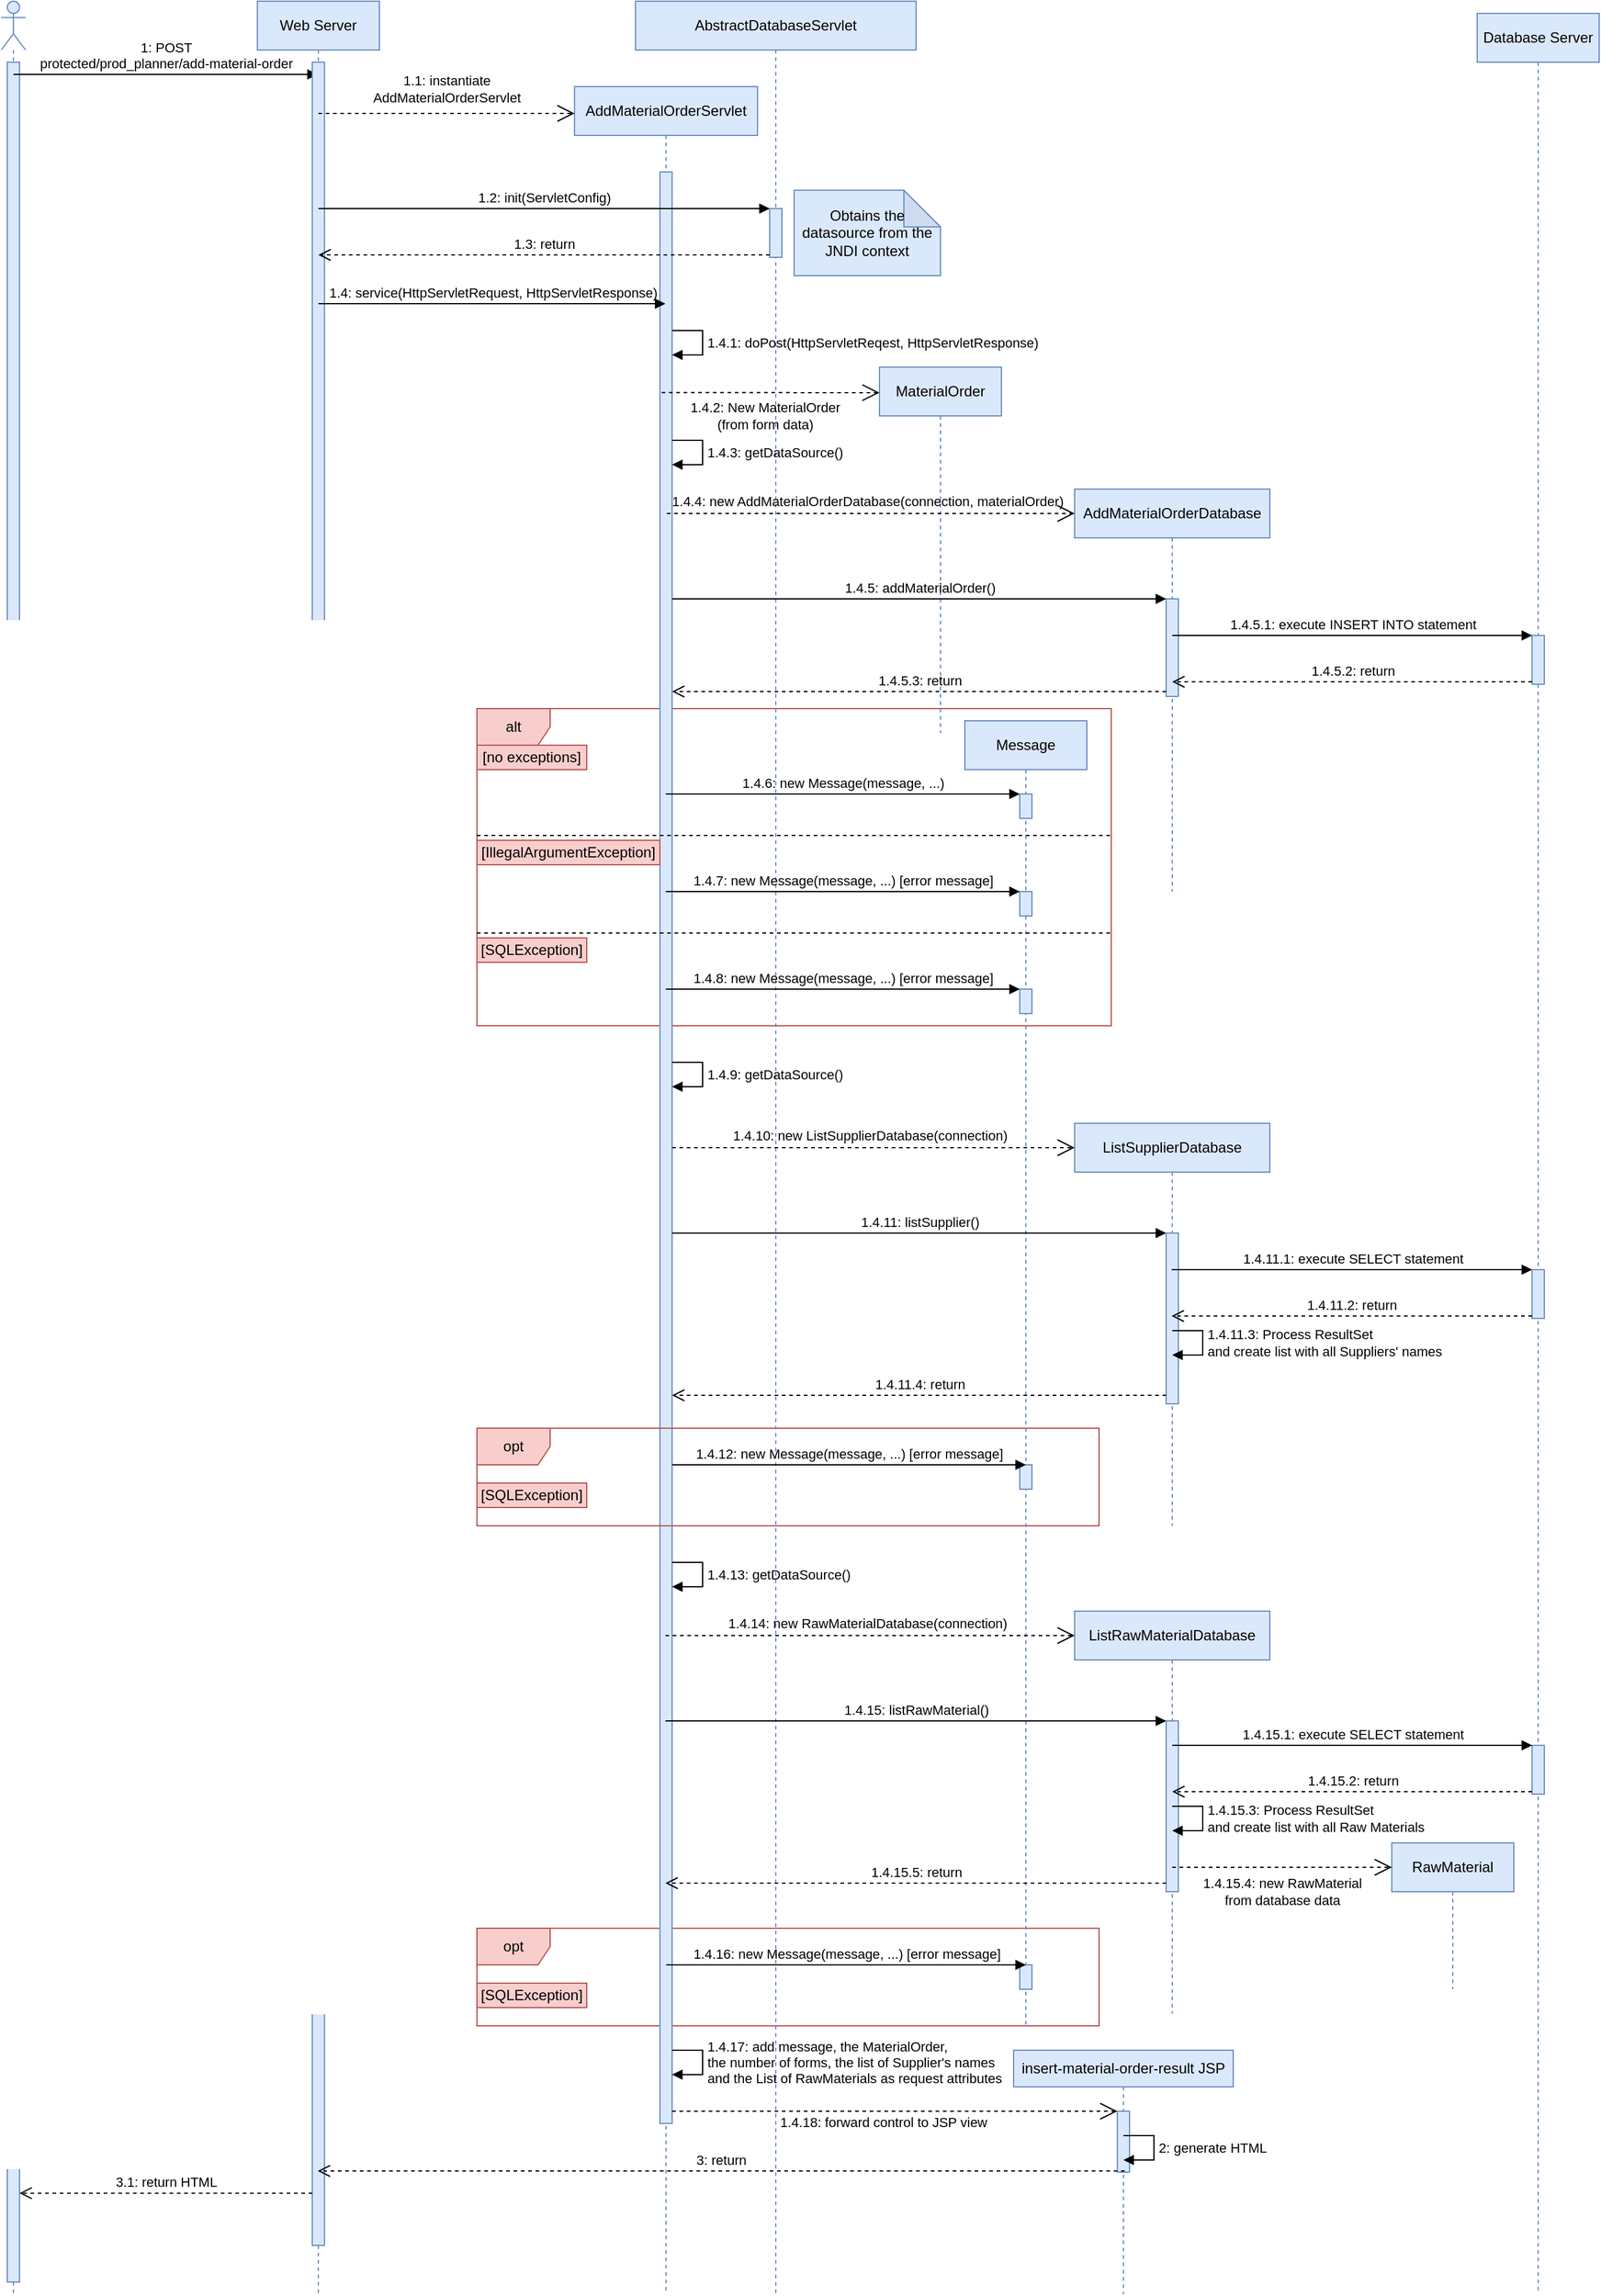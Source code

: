 <mxfile version="14.6.5" type="device"><diagram name="Page-1" id="13e1069c-82ec-6db2-03f1-153e76fe0fe0"><mxGraphModel dx="1185" dy="635" grid="1" gridSize="10" guides="1" tooltips="1" connect="1" arrows="1" fold="1" page="1" pageScale="1" pageWidth="1100" pageHeight="850" background="#ffffff" math="0" shadow="0"><root><mxCell id="0"/><mxCell id="1" parent="0"/><mxCell id="5KssSixdmaf8bSzgaWMH-87" value="opt" style="shape=umlFrame;whiteSpace=wrap;html=1;fillColor=#f8cecc;strokeColor=#b85450;" parent="1" vertex="1"><mxGeometry x="420" y="1620" width="510" height="80" as="geometry"/></mxCell><mxCell id="5KssSixdmaf8bSzgaWMH-41" value="alt" style="shape=umlFrame;whiteSpace=wrap;html=1;fillColor=#f8cecc;strokeColor=#b85450;" parent="1" vertex="1"><mxGeometry x="420" y="620" width="520" height="260" as="geometry"/></mxCell><mxCell id="5KssSixdmaf8bSzgaWMH-1" value="" style="shape=umlLifeline;participant=umlActor;perimeter=lifelinePerimeter;whiteSpace=wrap;html=1;container=1;collapsible=0;recursiveResize=0;verticalAlign=top;spacingTop=36;outlineConnect=0;fillColor=#dae8fc;strokeColor=#6c8ebf;" parent="1" vertex="1"><mxGeometry x="30" y="40" width="20" height="1880" as="geometry"/></mxCell><mxCell id="5KssSixdmaf8bSzgaWMH-6" value="" style="html=1;points=[];perimeter=orthogonalPerimeter;fillColor=#dae8fc;strokeColor=#6c8ebf;" parent="5KssSixdmaf8bSzgaWMH-1" vertex="1"><mxGeometry x="5" y="50" width="10" height="1820" as="geometry"/></mxCell><mxCell id="5KssSixdmaf8bSzgaWMH-7" value="1: POST &lt;br&gt;protected/prod_planner/add-material-order" style="html=1;verticalAlign=bottom;endArrow=block;labelBackgroundColor=none;" parent="5KssSixdmaf8bSzgaWMH-1" target="5KssSixdmaf8bSzgaWMH-2" edge="1"><mxGeometry width="80" relative="1" as="geometry"><mxPoint x="10" y="60" as="sourcePoint"/><mxPoint x="90" y="60" as="targetPoint"/></mxGeometry></mxCell><mxCell id="5KssSixdmaf8bSzgaWMH-4" value="Database Server" style="shape=umlLifeline;perimeter=lifelinePerimeter;whiteSpace=wrap;html=1;container=1;collapsible=0;recursiveResize=0;outlineConnect=0;fillColor=#dae8fc;strokeColor=#6c8ebf;" parent="1" vertex="1"><mxGeometry x="1240" y="50" width="100" height="1870" as="geometry"/></mxCell><mxCell id="5KssSixdmaf8bSzgaWMH-34" value="" style="html=1;points=[];perimeter=orthogonalPerimeter;fillColor=#dae8fc;strokeColor=#6c8ebf;" parent="5KssSixdmaf8bSzgaWMH-4" vertex="1"><mxGeometry x="45" y="510" width="10" height="40" as="geometry"/></mxCell><mxCell id="5KssSixdmaf8bSzgaWMH-64" value="" style="html=1;points=[];perimeter=orthogonalPerimeter;fillColor=#dae8fc;strokeColor=#6c8ebf;" parent="5KssSixdmaf8bSzgaWMH-4" vertex="1"><mxGeometry x="45" y="1030" width="10" height="40" as="geometry"/></mxCell><mxCell id="5KssSixdmaf8bSzgaWMH-82" value="" style="html=1;points=[];perimeter=orthogonalPerimeter;fillColor=#dae8fc;strokeColor=#6c8ebf;" parent="5KssSixdmaf8bSzgaWMH-4" vertex="1"><mxGeometry x="45" y="1420" width="10" height="40" as="geometry"/></mxCell><mxCell id="5KssSixdmaf8bSzgaWMH-5" value="AddMaterialOrderServlet" style="shape=umlLifeline;perimeter=lifelinePerimeter;whiteSpace=wrap;html=1;container=1;collapsible=0;recursiveResize=0;outlineConnect=0;fillColor=#dae8fc;strokeColor=#6c8ebf;" parent="1" vertex="1"><mxGeometry x="500" y="110" width="150" height="1810" as="geometry"/></mxCell><mxCell id="5KssSixdmaf8bSzgaWMH-15" value="" style="html=1;points=[];perimeter=orthogonalPerimeter;fillColor=#dae8fc;strokeColor=#6c8ebf;" parent="5KssSixdmaf8bSzgaWMH-5" vertex="1"><mxGeometry x="70" y="70" width="10" height="1600" as="geometry"/></mxCell><mxCell id="5KssSixdmaf8bSzgaWMH-73" value="opt" style="shape=umlFrame;whiteSpace=wrap;html=1;fillColor=#f8cecc;strokeColor=#b85450;" parent="5KssSixdmaf8bSzgaWMH-5" vertex="1"><mxGeometry x="-80" y="1100" width="510" height="80" as="geometry"/></mxCell><mxCell id="5KssSixdmaf8bSzgaWMH-75" value="[SQLException]" style="text;html=1;strokeColor=#b85450;fillColor=#f8cecc;align=center;verticalAlign=middle;whiteSpace=wrap;rounded=0;" parent="5KssSixdmaf8bSzgaWMH-5" vertex="1"><mxGeometry x="-80" y="1145" width="90" height="20" as="geometry"/></mxCell><mxCell id="5KssSixdmaf8bSzgaWMH-2" value="Web Server" style="shape=umlLifeline;perimeter=lifelinePerimeter;whiteSpace=wrap;html=1;container=1;collapsible=0;recursiveResize=0;outlineConnect=0;fillColor=#dae8fc;strokeColor=#6c8ebf;" parent="1" vertex="1"><mxGeometry x="240" y="40" width="100" height="1880" as="geometry"/></mxCell><mxCell id="5KssSixdmaf8bSzgaWMH-8" value="" style="html=1;points=[];perimeter=orthogonalPerimeter;fillColor=#dae8fc;strokeColor=#6c8ebf;" parent="5KssSixdmaf8bSzgaWMH-2" vertex="1"><mxGeometry x="45" y="50" width="10" height="1790" as="geometry"/></mxCell><mxCell id="5KssSixdmaf8bSzgaWMH-16" value="1.4: service(HttpServletRequest, HttpServletResponse)" style="html=1;verticalAlign=bottom;endArrow=block;labelBackgroundColor=none;" parent="5KssSixdmaf8bSzgaWMH-2" edge="1"><mxGeometry width="80" relative="1" as="geometry"><mxPoint x="50" y="248" as="sourcePoint"/><mxPoint x="334.5" y="248" as="targetPoint"/></mxGeometry></mxCell><mxCell id="5KssSixdmaf8bSzgaWMH-9" value="AbstractDatabaseServlet" style="shape=umlLifeline;perimeter=lifelinePerimeter;whiteSpace=wrap;html=1;container=1;collapsible=0;recursiveResize=0;outlineConnect=0;fillColor=#dae8fc;strokeColor=#6c8ebf;" parent="1" vertex="1"><mxGeometry x="550" y="40" width="230" height="1880" as="geometry"/></mxCell><mxCell id="5KssSixdmaf8bSzgaWMH-11" value="" style="html=1;points=[];perimeter=orthogonalPerimeter;fillColor=#dae8fc;strokeColor=#6c8ebf;" parent="5KssSixdmaf8bSzgaWMH-9" vertex="1"><mxGeometry x="110" y="170" width="10" height="40" as="geometry"/></mxCell><mxCell id="5KssSixdmaf8bSzgaWMH-14" value="Obtains the datasource from the JNDI context" style="shape=note;whiteSpace=wrap;html=1;backgroundOutline=1;darkOpacity=0.05;fillColor=#dae8fc;strokeColor=#6c8ebf;" parent="5KssSixdmaf8bSzgaWMH-9" vertex="1"><mxGeometry x="130" y="155" width="120" height="70" as="geometry"/></mxCell><mxCell id="5KssSixdmaf8bSzgaWMH-18" value="1.4.1: doPost(HttpServletReqest, HttpServletResponse)" style="edgeStyle=orthogonalEdgeStyle;html=1;align=left;spacingLeft=2;endArrow=block;rounded=0;entryX=1;entryY=0;labelBackgroundColor=none;" parent="5KssSixdmaf8bSzgaWMH-9" edge="1"><mxGeometry relative="1" as="geometry"><mxPoint x="30" y="270" as="sourcePoint"/><Array as="points"><mxPoint x="55" y="270"/></Array><mxPoint x="30" y="290" as="targetPoint"/></mxGeometry></mxCell><mxCell id="5KssSixdmaf8bSzgaWMH-12" value="1.2: init(ServletConfig)" style="html=1;verticalAlign=bottom;endArrow=block;entryX=0;entryY=0;labelBackgroundColor=none;" parent="1" source="5KssSixdmaf8bSzgaWMH-2" target="5KssSixdmaf8bSzgaWMH-11" edge="1"><mxGeometry relative="1" as="geometry"><mxPoint x="575" y="190" as="sourcePoint"/></mxGeometry></mxCell><mxCell id="5KssSixdmaf8bSzgaWMH-13" value="1.3: return" style="html=1;verticalAlign=bottom;endArrow=open;dashed=1;endSize=8;exitX=0;exitY=0.95;labelBackgroundColor=none;" parent="1" source="5KssSixdmaf8bSzgaWMH-11" target="5KssSixdmaf8bSzgaWMH-2" edge="1"><mxGeometry relative="1" as="geometry"><mxPoint x="575" y="266" as="targetPoint"/></mxGeometry></mxCell><mxCell id="5KssSixdmaf8bSzgaWMH-19" value="MaterialOrder" style="shape=umlLifeline;perimeter=lifelinePerimeter;whiteSpace=wrap;html=1;container=1;collapsible=0;recursiveResize=0;outlineConnect=0;fillColor=#dae8fc;strokeColor=#6c8ebf;" parent="1" vertex="1"><mxGeometry x="750" y="340" width="100" height="300" as="geometry"/></mxCell><mxCell id="5KssSixdmaf8bSzgaWMH-10" value="1.1: instantiate&lt;br&gt;AddMaterialOrderServlet" style="endArrow=open;endSize=12;dashed=1;html=1;movable=0;resizable=0;rotatable=0;deletable=0;editable=0;connectable=0;labelBackgroundColor=none;" parent="1" source="5KssSixdmaf8bSzgaWMH-2" edge="1"><mxGeometry y="20" width="160" relative="1" as="geometry"><mxPoint x="330" y="132" as="sourcePoint"/><mxPoint x="500" y="132" as="targetPoint"/><mxPoint as="offset"/></mxGeometry></mxCell><mxCell id="5KssSixdmaf8bSzgaWMH-25" value="1.4.2: New MaterialOrder&lt;br&gt;(from form data)" style="endArrow=open;endSize=12;dashed=1;html=1;exitX=0.14;exitY=0.424;exitDx=0;exitDy=0;exitPerimeter=0;labelBackgroundColor=none;" parent="1" edge="1"><mxGeometry x="-0.054" y="-19" width="160" relative="1" as="geometry"><mxPoint x="571.4" y="360.84" as="sourcePoint"/><mxPoint x="750" y="361" as="targetPoint"/><mxPoint as="offset"/></mxGeometry></mxCell><mxCell id="5KssSixdmaf8bSzgaWMH-26" value="1.4.3: getDataSource()" style="edgeStyle=orthogonalEdgeStyle;html=1;align=left;spacingLeft=2;endArrow=block;rounded=0;entryX=1;entryY=0;labelBackgroundColor=none;" parent="1" edge="1"><mxGeometry relative="1" as="geometry"><mxPoint x="580" y="400" as="sourcePoint"/><Array as="points"><mxPoint x="605" y="400"/></Array><mxPoint x="580" y="420" as="targetPoint"/></mxGeometry></mxCell><mxCell id="5KssSixdmaf8bSzgaWMH-27" value="AddMaterialOrderDatabase" style="shape=umlLifeline;perimeter=lifelinePerimeter;whiteSpace=wrap;html=1;container=1;collapsible=0;recursiveResize=0;outlineConnect=0;fillColor=#dae8fc;strokeColor=#6c8ebf;" parent="1" vertex="1"><mxGeometry x="910" y="440" width="160" height="330" as="geometry"/></mxCell><mxCell id="5KssSixdmaf8bSzgaWMH-31" value="" style="html=1;points=[];perimeter=orthogonalPerimeter;fillColor=#dae8fc;strokeColor=#6c8ebf;" parent="5KssSixdmaf8bSzgaWMH-27" vertex="1"><mxGeometry x="75" y="90" width="10" height="80" as="geometry"/></mxCell><mxCell id="5KssSixdmaf8bSzgaWMH-28" value="1.4.4: new AddMaterialOrderDatabase(connection, materialOrder)" style="endArrow=open;endSize=12;dashed=1;html=1;exitX=0.14;exitY=0.424;exitDx=0;exitDy=0;exitPerimeter=0;labelBackgroundColor=none;" parent="1" edge="1"><mxGeometry x="-0.017" y="10" width="160" relative="1" as="geometry"><mxPoint x="575.7" y="460.0" as="sourcePoint"/><mxPoint x="910" y="460" as="targetPoint"/><mxPoint as="offset"/></mxGeometry></mxCell><mxCell id="5KssSixdmaf8bSzgaWMH-32" value="1.4.5: addMaterialOrder()" style="html=1;verticalAlign=bottom;endArrow=block;entryX=0;entryY=0;labelBackgroundColor=none;" parent="1" source="5KssSixdmaf8bSzgaWMH-15" target="5KssSixdmaf8bSzgaWMH-31" edge="1"><mxGeometry relative="1" as="geometry"><mxPoint x="915" y="530" as="sourcePoint"/></mxGeometry></mxCell><mxCell id="5KssSixdmaf8bSzgaWMH-33" value="1.4.5.3: return" style="html=1;verticalAlign=bottom;endArrow=open;dashed=1;endSize=8;exitX=0;exitY=0.95;labelBackgroundColor=none;" parent="1" source="5KssSixdmaf8bSzgaWMH-31" target="5KssSixdmaf8bSzgaWMH-15" edge="1"><mxGeometry relative="1" as="geometry"><mxPoint x="915" y="606" as="targetPoint"/></mxGeometry></mxCell><mxCell id="5KssSixdmaf8bSzgaWMH-35" value="1.4.5.1: execute INSERT INTO statement" style="html=1;verticalAlign=bottom;endArrow=block;entryX=0;entryY=0;labelBackgroundColor=none;" parent="1" source="5KssSixdmaf8bSzgaWMH-27" target="5KssSixdmaf8bSzgaWMH-34" edge="1"><mxGeometry relative="1" as="geometry"><mxPoint x="1445" y="550" as="sourcePoint"/></mxGeometry></mxCell><mxCell id="5KssSixdmaf8bSzgaWMH-36" value="1.4.5.2: return" style="html=1;verticalAlign=bottom;endArrow=open;dashed=1;endSize=8;exitX=0;exitY=0.95;labelBackgroundColor=none;" parent="1" source="5KssSixdmaf8bSzgaWMH-34" target="5KssSixdmaf8bSzgaWMH-27" edge="1"><mxGeometry relative="1" as="geometry"><mxPoint x="1445" y="626" as="targetPoint"/></mxGeometry></mxCell><mxCell id="5KssSixdmaf8bSzgaWMH-39" value="Message" style="shape=umlLifeline;perimeter=lifelinePerimeter;whiteSpace=wrap;html=1;container=1;collapsible=0;recursiveResize=0;outlineConnect=0;fillColor=#dae8fc;strokeColor=#6c8ebf;" parent="1" vertex="1"><mxGeometry x="820" y="630" width="100" height="1070" as="geometry"/></mxCell><mxCell id="5KssSixdmaf8bSzgaWMH-44" value="" style="html=1;points=[];perimeter=orthogonalPerimeter;fillColor=#dae8fc;strokeColor=#6c8ebf;" parent="5KssSixdmaf8bSzgaWMH-39" vertex="1"><mxGeometry x="45" y="60" width="10" height="20" as="geometry"/></mxCell><mxCell id="5KssSixdmaf8bSzgaWMH-47" value="" style="html=1;points=[];perimeter=orthogonalPerimeter;fillColor=#dae8fc;strokeColor=#6c8ebf;" parent="5KssSixdmaf8bSzgaWMH-39" vertex="1"><mxGeometry x="45" y="140" width="10" height="20" as="geometry"/></mxCell><mxCell id="5KssSixdmaf8bSzgaWMH-50" value="" style="html=1;points=[];perimeter=orthogonalPerimeter;fillColor=#dae8fc;strokeColor=#6c8ebf;" parent="5KssSixdmaf8bSzgaWMH-39" vertex="1"><mxGeometry x="45" y="220" width="10" height="20" as="geometry"/></mxCell><mxCell id="5KssSixdmaf8bSzgaWMH-70" value="" style="html=1;points=[];perimeter=orthogonalPerimeter;fillColor=#dae8fc;strokeColor=#6c8ebf;" parent="5KssSixdmaf8bSzgaWMH-39" vertex="1"><mxGeometry x="45" y="610" width="10" height="20" as="geometry"/></mxCell><mxCell id="5KssSixdmaf8bSzgaWMH-71" value="" style="html=1;points=[];perimeter=orthogonalPerimeter;fillColor=#dae8fc;strokeColor=#6c8ebf;" parent="5KssSixdmaf8bSzgaWMH-39" vertex="1"><mxGeometry x="45" y="1020" width="10" height="20" as="geometry"/></mxCell><mxCell id="5KssSixdmaf8bSzgaWMH-72" value="1.4.16: new Message(message, ...) [error message]" style="html=1;verticalAlign=bottom;endArrow=block;labelBackgroundColor=none;" parent="5KssSixdmaf8bSzgaWMH-39" edge="1"><mxGeometry relative="1" as="geometry"><mxPoint x="-244.833" y="1020" as="sourcePoint"/><mxPoint x="50" y="1020" as="targetPoint"/></mxGeometry></mxCell><mxCell id="5KssSixdmaf8bSzgaWMH-43" value="[no exceptions]" style="text;html=1;strokeColor=#b85450;fillColor=#f8cecc;align=center;verticalAlign=middle;whiteSpace=wrap;rounded=0;" parent="1" vertex="1"><mxGeometry x="420" y="650" width="90" height="20" as="geometry"/></mxCell><mxCell id="5KssSixdmaf8bSzgaWMH-45" value="1.4.6: new Message(message, ...)" style="html=1;verticalAlign=bottom;endArrow=block;entryX=0;entryY=0;labelBackgroundColor=none;" parent="1" target="5KssSixdmaf8bSzgaWMH-44" edge="1"><mxGeometry relative="1" as="geometry"><mxPoint x="574.81" y="690" as="sourcePoint"/></mxGeometry></mxCell><mxCell id="5KssSixdmaf8bSzgaWMH-48" value="1.4.7: new Message(message, ...) [error message]" style="html=1;verticalAlign=bottom;endArrow=block;entryX=0;entryY=0;labelBackgroundColor=none;" parent="1" target="5KssSixdmaf8bSzgaWMH-47" edge="1"><mxGeometry relative="1" as="geometry"><mxPoint x="574.81" y="770" as="sourcePoint"/></mxGeometry></mxCell><mxCell id="5KssSixdmaf8bSzgaWMH-51" value="1.4.8: new Message(message, ...) [error message]" style="html=1;verticalAlign=bottom;endArrow=block;entryX=0;entryY=0;labelBackgroundColor=none;" parent="1" target="5KssSixdmaf8bSzgaWMH-50" edge="1"><mxGeometry relative="1" as="geometry"><mxPoint x="574.81" y="850" as="sourcePoint"/></mxGeometry></mxCell><mxCell id="5KssSixdmaf8bSzgaWMH-52" value="[IllegalArgumentException]" style="text;html=1;strokeColor=#b85450;fillColor=#f8cecc;align=center;verticalAlign=middle;whiteSpace=wrap;rounded=0;" parent="1" vertex="1"><mxGeometry x="420" y="728" width="150" height="20" as="geometry"/></mxCell><mxCell id="5KssSixdmaf8bSzgaWMH-54" value="" style="line;strokeWidth=1;fillColor=none;align=left;verticalAlign=middle;spacingTop=-1;spacingLeft=3;spacingRight=3;rotatable=0;labelPosition=right;points=[];portConstraint=eastwest;dashed=1;" parent="1" vertex="1"><mxGeometry x="420" y="720" width="520" height="8" as="geometry"/></mxCell><mxCell id="5KssSixdmaf8bSzgaWMH-55" value="" style="line;strokeWidth=1;fillColor=none;align=left;verticalAlign=middle;spacingTop=-1;spacingLeft=3;spacingRight=3;rotatable=0;labelPosition=right;points=[];portConstraint=eastwest;dashed=1;" parent="1" vertex="1"><mxGeometry x="420" y="800" width="520" height="8" as="geometry"/></mxCell><mxCell id="5KssSixdmaf8bSzgaWMH-56" value="[SQLException]" style="text;html=1;strokeColor=#b85450;fillColor=#f8cecc;align=center;verticalAlign=middle;whiteSpace=wrap;rounded=0;" parent="1" vertex="1"><mxGeometry x="420" y="808" width="90" height="20" as="geometry"/></mxCell><mxCell id="5KssSixdmaf8bSzgaWMH-59" value="ListSupplierDatabase" style="shape=umlLifeline;perimeter=lifelinePerimeter;whiteSpace=wrap;html=1;container=1;collapsible=0;recursiveResize=0;outlineConnect=0;fillColor=#dae8fc;strokeColor=#6c8ebf;" parent="1" vertex="1"><mxGeometry x="910" y="960" width="160" height="330" as="geometry"/></mxCell><mxCell id="5KssSixdmaf8bSzgaWMH-60" value="" style="html=1;points=[];perimeter=orthogonalPerimeter;fillColor=#dae8fc;strokeColor=#6c8ebf;" parent="5KssSixdmaf8bSzgaWMH-59" vertex="1"><mxGeometry x="75" y="90" width="10" height="140" as="geometry"/></mxCell><mxCell id="5KssSixdmaf8bSzgaWMH-61" value="1.4.11: listSupplier()" style="html=1;verticalAlign=bottom;endArrow=block;entryX=0;entryY=0;labelBackgroundColor=none;" parent="1" source="5KssSixdmaf8bSzgaWMH-15" target="5KssSixdmaf8bSzgaWMH-60" edge="1"><mxGeometry relative="1" as="geometry"><mxPoint x="580" y="1030" as="sourcePoint"/></mxGeometry></mxCell><mxCell id="5KssSixdmaf8bSzgaWMH-62" value="1.4.11.4: return" style="html=1;verticalAlign=bottom;endArrow=open;dashed=1;endSize=8;exitX=0;exitY=0.95;labelBackgroundColor=none;" parent="1" source="5KssSixdmaf8bSzgaWMH-60" target="5KssSixdmaf8bSzgaWMH-15" edge="1"><mxGeometry relative="1" as="geometry"><mxPoint x="580" y="1106" as="targetPoint"/></mxGeometry></mxCell><mxCell id="5KssSixdmaf8bSzgaWMH-63" value="1.4.10: new ListSupplierDatabase(connection)" style="endArrow=open;endSize=12;dashed=1;html=1;labelBackgroundColor=none;" parent="1" source="5KssSixdmaf8bSzgaWMH-15" edge="1"><mxGeometry x="-0.017" y="10" width="160" relative="1" as="geometry"><mxPoint x="590" y="960" as="sourcePoint"/><mxPoint x="910" y="980" as="targetPoint"/><mxPoint as="offset"/></mxGeometry></mxCell><mxCell id="5KssSixdmaf8bSzgaWMH-65" value="1.4.11.1: execute SELECT statement" style="html=1;verticalAlign=bottom;endArrow=block;entryX=0;entryY=0;labelBackgroundColor=none;" parent="1" target="5KssSixdmaf8bSzgaWMH-64" edge="1"><mxGeometry relative="1" as="geometry"><mxPoint x="989.5" y="1080" as="sourcePoint"/></mxGeometry></mxCell><mxCell id="5KssSixdmaf8bSzgaWMH-66" value="1.4.11.2: return" style="html=1;verticalAlign=bottom;endArrow=open;dashed=1;endSize=8;exitX=0;exitY=0.95;labelBackgroundColor=none;" parent="1" source="5KssSixdmaf8bSzgaWMH-64" edge="1"><mxGeometry relative="1" as="geometry"><mxPoint x="989.5" y="1118" as="targetPoint"/></mxGeometry></mxCell><mxCell id="5KssSixdmaf8bSzgaWMH-67" value="1.4.11.3: Process ResultSet&lt;br&gt;and create list with all Suppliers' names&amp;nbsp;" style="edgeStyle=orthogonalEdgeStyle;html=1;align=left;spacingLeft=2;endArrow=block;rounded=0;entryX=1;entryY=0;labelBackgroundColor=none;" parent="1" edge="1"><mxGeometry relative="1" as="geometry"><mxPoint x="990" y="1130" as="sourcePoint"/><Array as="points"><mxPoint x="1015" y="1130"/></Array><mxPoint x="990" y="1150" as="targetPoint"/></mxGeometry></mxCell><mxCell id="5KssSixdmaf8bSzgaWMH-69" value="1.4.12: new Message(message, ...) [error message]" style="html=1;verticalAlign=bottom;endArrow=block;labelBackgroundColor=none;" parent="1" source="5KssSixdmaf8bSzgaWMH-15" edge="1"><mxGeometry relative="1" as="geometry"><mxPoint x="610" y="1240" as="sourcePoint"/><mxPoint x="870" y="1240" as="targetPoint"/></mxGeometry></mxCell><mxCell id="5KssSixdmaf8bSzgaWMH-74" style="edgeStyle=orthogonalEdgeStyle;rounded=0;orthogonalLoop=1;jettySize=auto;html=1;exitX=0.5;exitY=1;exitDx=0;exitDy=0;" parent="1" source="5KssSixdmaf8bSzgaWMH-56" target="5KssSixdmaf8bSzgaWMH-56" edge="1"><mxGeometry relative="1" as="geometry"/></mxCell><mxCell id="5KssSixdmaf8bSzgaWMH-76" value="ListRawMaterialDatabase" style="shape=umlLifeline;perimeter=lifelinePerimeter;whiteSpace=wrap;html=1;container=1;collapsible=0;recursiveResize=0;outlineConnect=0;fillColor=#dae8fc;strokeColor=#6c8ebf;" parent="1" vertex="1"><mxGeometry x="910" y="1360" width="160" height="330" as="geometry"/></mxCell><mxCell id="5KssSixdmaf8bSzgaWMH-77" value="" style="html=1;points=[];perimeter=orthogonalPerimeter;fillColor=#dae8fc;strokeColor=#6c8ebf;" parent="5KssSixdmaf8bSzgaWMH-76" vertex="1"><mxGeometry x="75" y="90" width="10" height="140" as="geometry"/></mxCell><mxCell id="5KssSixdmaf8bSzgaWMH-78" value="1.4.15: listRawMaterial()" style="html=1;verticalAlign=bottom;endArrow=block;entryX=0;entryY=0;labelBackgroundColor=none;" parent="1" target="5KssSixdmaf8bSzgaWMH-77" edge="1"><mxGeometry relative="1" as="geometry"><mxPoint x="574.5" y="1450" as="sourcePoint"/></mxGeometry></mxCell><mxCell id="5KssSixdmaf8bSzgaWMH-79" value="1.4.15.5: return" style="html=1;verticalAlign=bottom;endArrow=open;dashed=1;endSize=8;exitX=0;exitY=0.95;labelBackgroundColor=none;" parent="1" source="5KssSixdmaf8bSzgaWMH-77" edge="1"><mxGeometry relative="1" as="geometry"><mxPoint x="574.5" y="1583" as="targetPoint"/></mxGeometry></mxCell><mxCell id="5KssSixdmaf8bSzgaWMH-80" value="1.4.14: new RawMaterialDatabase(connection)" style="endArrow=open;endSize=12;dashed=1;html=1;labelBackgroundColor=none;" parent="1" edge="1"><mxGeometry x="-0.017" y="10" width="160" relative="1" as="geometry"><mxPoint x="574.5" y="1380" as="sourcePoint"/><mxPoint x="910.0" y="1380.0" as="targetPoint"/><mxPoint as="offset"/></mxGeometry></mxCell><mxCell id="5KssSixdmaf8bSzgaWMH-81" value="RawMaterial" style="shape=umlLifeline;perimeter=lifelinePerimeter;whiteSpace=wrap;html=1;container=1;collapsible=0;recursiveResize=0;outlineConnect=0;fillColor=#dae8fc;strokeColor=#6c8ebf;" parent="1" vertex="1"><mxGeometry x="1170" y="1550" width="100" height="120" as="geometry"/></mxCell><mxCell id="5KssSixdmaf8bSzgaWMH-86" value="1.4.15.4: new RawMaterial&lt;br&gt;from database data" style="endArrow=open;endSize=12;dashed=1;html=1;labelBackgroundColor=none;" parent="5KssSixdmaf8bSzgaWMH-81" source="5KssSixdmaf8bSzgaWMH-76" edge="1"><mxGeometry x="0.0" y="-20" width="160" relative="1" as="geometry"><mxPoint x="-175.001" y="20.0" as="sourcePoint"/><mxPoint y="20" as="targetPoint"/><mxPoint as="offset"/></mxGeometry></mxCell><mxCell id="5KssSixdmaf8bSzgaWMH-83" value="1.4.15.1: execute SELECT statement" style="html=1;verticalAlign=bottom;endArrow=block;entryX=0;entryY=0;labelBackgroundColor=none;" parent="1" source="5KssSixdmaf8bSzgaWMH-76" target="5KssSixdmaf8bSzgaWMH-82" edge="1"><mxGeometry relative="1" as="geometry"><mxPoint x="1070" y="1470" as="sourcePoint"/></mxGeometry></mxCell><mxCell id="5KssSixdmaf8bSzgaWMH-84" value="1.4.15.2: return" style="html=1;verticalAlign=bottom;endArrow=open;dashed=1;endSize=8;exitX=0;exitY=0.95;labelBackgroundColor=none;" parent="1" source="5KssSixdmaf8bSzgaWMH-82" target="5KssSixdmaf8bSzgaWMH-76" edge="1"><mxGeometry relative="1" as="geometry"><mxPoint x="1030" y="1508" as="targetPoint"/></mxGeometry></mxCell><mxCell id="5KssSixdmaf8bSzgaWMH-85" value="1.4.15.3: Process ResultSet&lt;br&gt;and create list with all Raw Materials&amp;nbsp;" style="edgeStyle=orthogonalEdgeStyle;html=1;align=left;spacingLeft=2;endArrow=block;rounded=0;entryX=1;entryY=0;labelBackgroundColor=none;" parent="1" edge="1"><mxGeometry relative="1" as="geometry"><mxPoint x="990" y="1520" as="sourcePoint"/><Array as="points"><mxPoint x="1015" y="1520"/></Array><mxPoint x="990" y="1540" as="targetPoint"/></mxGeometry></mxCell><mxCell id="5KssSixdmaf8bSzgaWMH-88" value="[SQLException]" style="text;html=1;strokeColor=#b85450;fillColor=#f8cecc;align=center;verticalAlign=middle;whiteSpace=wrap;rounded=0;" parent="1" vertex="1"><mxGeometry x="420" y="1665" width="90" height="20" as="geometry"/></mxCell><mxCell id="5KssSixdmaf8bSzgaWMH-89" value="1.4.17: add message, the MaterialOrder,&lt;br&gt;the number of forms, the list of Supplier's names&lt;br&gt;and the List of RawMaterials as request attributes" style="edgeStyle=orthogonalEdgeStyle;html=1;align=left;spacingLeft=2;endArrow=block;rounded=0;entryX=1;entryY=0;labelBackgroundColor=none;" parent="1" edge="1"><mxGeometry relative="1" as="geometry"><mxPoint x="580" y="1720" as="sourcePoint"/><Array as="points"><mxPoint x="605" y="1720"/></Array><mxPoint x="580" y="1740" as="targetPoint"/></mxGeometry></mxCell><mxCell id="5KssSixdmaf8bSzgaWMH-90" value="&lt;pre&gt;&lt;font face=&quot;Helvetica&quot; style=&quot;&quot;&gt;insert-material-order-result JSP&lt;/font&gt;&lt;/pre&gt;" style="shape=umlLifeline;perimeter=lifelinePerimeter;whiteSpace=wrap;html=1;container=1;collapsible=0;recursiveResize=0;outlineConnect=0;size=30;fillColor=#dae8fc;strokeColor=#6c8ebf;labelBackgroundColor=none;" parent="1" vertex="1"><mxGeometry x="860" y="1720" width="180" height="200" as="geometry"/></mxCell><mxCell id="5KssSixdmaf8bSzgaWMH-92" value="" style="html=1;points=[];perimeter=orthogonalPerimeter;fillColor=#dae8fc;strokeColor=#6c8ebf;" parent="5KssSixdmaf8bSzgaWMH-90" vertex="1"><mxGeometry x="85" y="50" width="10" height="50" as="geometry"/></mxCell><mxCell id="5KssSixdmaf8bSzgaWMH-91" value="1.4.18: forward control to JSP view" style="endArrow=open;endSize=12;dashed=1;html=1;labelBackgroundColor=none;" parent="1" source="5KssSixdmaf8bSzgaWMH-15" target="5KssSixdmaf8bSzgaWMH-92" edge="1"><mxGeometry x="-0.054" y="-9" width="160" relative="1" as="geometry"><mxPoint x="574.5" y="1776.8" as="sourcePoint"/><mxPoint x="818.38" y="1776.8" as="targetPoint"/><mxPoint as="offset"/></mxGeometry></mxCell><mxCell id="5KssSixdmaf8bSzgaWMH-93" value="2: generate HTML" style="edgeStyle=orthogonalEdgeStyle;html=1;align=left;spacingLeft=2;endArrow=block;rounded=0;entryX=1;entryY=0;labelBackgroundColor=none;" parent="1" edge="1"><mxGeometry relative="1" as="geometry"><mxPoint x="950" y="1790" as="sourcePoint"/><Array as="points"><mxPoint x="975" y="1790"/></Array><mxPoint x="950" y="1810" as="targetPoint"/></mxGeometry></mxCell><mxCell id="5KssSixdmaf8bSzgaWMH-95" value="3.1: return HTML" style="html=1;verticalAlign=bottom;endArrow=open;dashed=1;endSize=8;labelBackgroundColor=none;entryX=1;entryY=0.982;entryDx=0;entryDy=0;entryPerimeter=0;" parent="1" edge="1"><mxGeometry relative="1" as="geometry"><mxPoint x="285" y="1837.24" as="sourcePoint"/><mxPoint x="45" y="1837.24" as="targetPoint"/></mxGeometry></mxCell><mxCell id="Pn0Ww6aF1yn5R1iP69Rs-1" value="1.4.9: getDataSource()" style="edgeStyle=orthogonalEdgeStyle;html=1;align=left;spacingLeft=2;endArrow=block;rounded=0;entryX=1;entryY=0;labelBackgroundColor=none;" edge="1" parent="1"><mxGeometry relative="1" as="geometry"><mxPoint x="580" y="910" as="sourcePoint"/><Array as="points"><mxPoint x="605" y="910"/></Array><mxPoint x="580" y="930" as="targetPoint"/></mxGeometry></mxCell><mxCell id="5KssSixdmaf8bSzgaWMH-94" value="3: return" style="html=1;verticalAlign=bottom;endArrow=open;dashed=1;endSize=8;labelBackgroundColor=none;exitX=0.6;exitY=0.98;exitDx=0;exitDy=0;exitPerimeter=0;" parent="1" edge="1" source="5KssSixdmaf8bSzgaWMH-92"><mxGeometry relative="1" as="geometry"><mxPoint x="910" y="1770" as="sourcePoint"/><mxPoint x="289.5" y="1819" as="targetPoint"/></mxGeometry></mxCell><mxCell id="Pn0Ww6aF1yn5R1iP69Rs-2" value="1.4.13: getDataSource()" style="edgeStyle=orthogonalEdgeStyle;html=1;align=left;spacingLeft=2;endArrow=block;rounded=0;entryX=1;entryY=0;labelBackgroundColor=none;" edge="1" parent="1"><mxGeometry relative="1" as="geometry"><mxPoint x="580" y="1320" as="sourcePoint"/><Array as="points"><mxPoint x="605" y="1320"/></Array><mxPoint x="580" y="1340" as="targetPoint"/></mxGeometry></mxCell></root></mxGraphModel></diagram></mxfile>